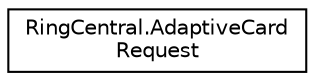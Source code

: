digraph "Graphical Class Hierarchy"
{
 // LATEX_PDF_SIZE
  edge [fontname="Helvetica",fontsize="10",labelfontname="Helvetica",labelfontsize="10"];
  node [fontname="Helvetica",fontsize="10",shape=record];
  rankdir="LR";
  Node0 [label="RingCentral.AdaptiveCard\lRequest",height=0.2,width=0.4,color="black", fillcolor="white", style="filled",URL="$classRingCentral_1_1AdaptiveCardRequest.html",tooltip=" "];
}
